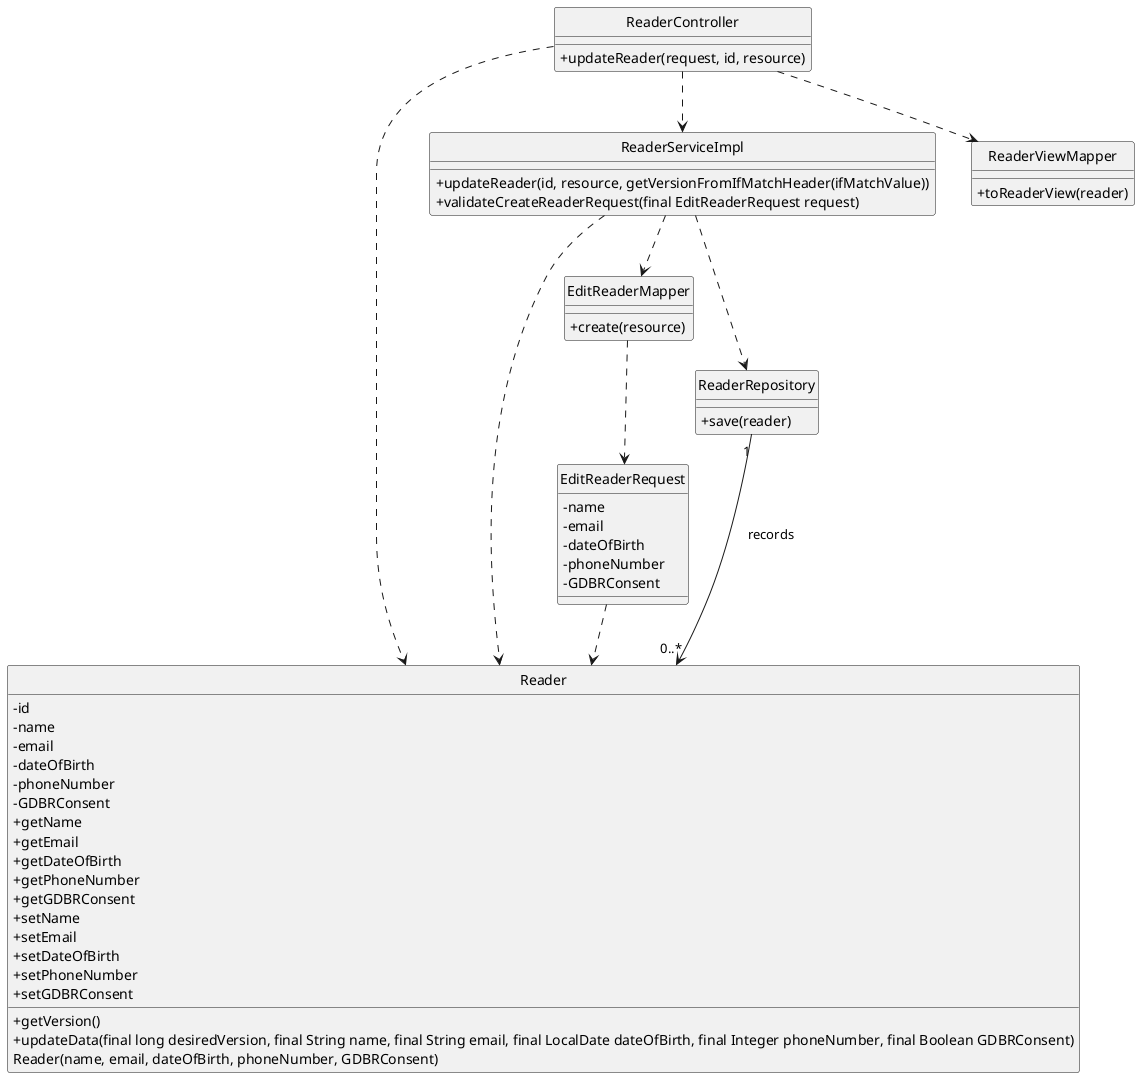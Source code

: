 @startuml
'https://plantuml.com/class-diagram

hide circle
skinparam classAttributeIconSize 0

class Reader{
    - id
    - name
    - email
    - dateOfBirth
    - phoneNumber
    - GDBRConsent
    + getVersion()
    + getName
    + getEmail
    + getDateOfBirth
    + getPhoneNumber
    + getGDBRConsent
    + setName
    + setEmail
    + setDateOfBirth
    + setPhoneNumber
    + setGDBRConsent
    + updateData(final long desiredVersion, final String name, final String email, final LocalDate dateOfBirth, final Integer phoneNumber, final Boolean GDBRConsent)
    Reader(name, email, dateOfBirth, phoneNumber, GDBRConsent)
}

class ReaderController
{
    + updateReader(request, id, resource)
}
class ReaderServiceImpl
{
    + updateReader(id, resource, getVersionFromIfMatchHeader(ifMatchValue))
    + validateCreateReaderRequest(final EditReaderRequest request)
}
class ReaderViewMapper
{
    + toReaderView(reader)
}

class EditReaderMapper
{
    + create(resource)
}

class ReaderRepository
{
    + save(reader)
}

class EditReaderRequest
{
    - name
    - email
    - dateOfBirth
    - phoneNumber
    - GDBRConsent
}

ReaderController ..> ReaderServiceImpl
ReaderServiceImpl ..> EditReaderMapper
ReaderServiceImpl ..> ReaderRepository
ReaderController ..> ReaderViewMapper
EditReaderMapper ..> EditReaderRequest
ReaderController ..> Reader
ReaderServiceImpl ..> Reader
EditReaderRequest ..> Reader
ReaderRepository "1" --> "0..*" Reader: records

@enduml
